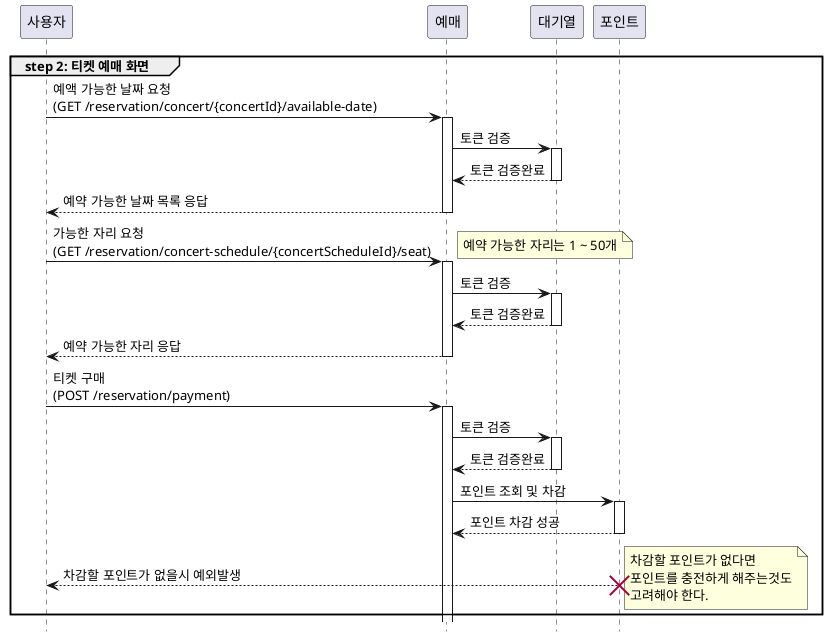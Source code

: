 @startuml

hide footbox
autoactivate on

participant "사용자" as 사용자
participant "예매" as 예매
participant "대기열" as 대기열
participant "포인트" as 포인트

group step 2: 티켓 예매 화면
    사용자 -> 예매 : 예액 가능한 날짜 요청 \n(GET /reservation/concert/{concertId}/available-date)

    예매 -> 대기열 : 토큰 검증

    대기열 --> 예매 : 토큰 검증완료

    예매 --> 사용자 : 예약 가능한 날짜 목록 응답

    사용자 -> 예매 : 가능한 자리 요청 \n(GET /reservation/concert-schedule/{concertScheduleId}/seat)
    note right
        예약 가능한 자리는 1 ~ 50개
    end note
    예매 -> 대기열 : 토큰 검증
    대기열 --> 예매 : 토큰 검증완료
    예매 --> 사용자 : 예약 가능한 자리 응답

    사용자 -> 예매 : 티켓 구매 \n(POST /reservation/payment)

    예매 -> 대기열 : 토큰 검증
    대기열 --> 예매 : 토큰 검증완료

    예매 -> 포인트 : 포인트 조회 및 차감
    포인트 --> 예매 : 포인트 차감 성공

    포인트 --> 사용자 : 차감할 포인트가 없을시 예외발생
    destroy 포인트
    note right
        차감할 포인트가 없다면
        포인트를 충전하게 해주는것도
        고려해야 한다.
    end note

end

@enduml